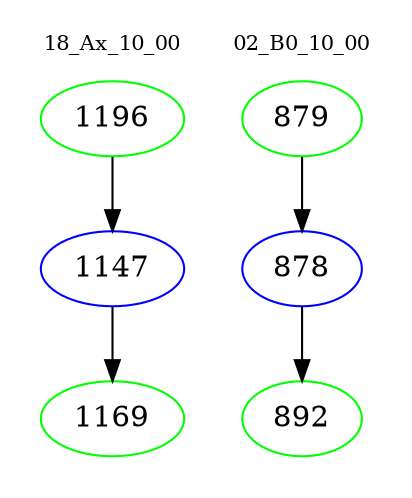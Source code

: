 digraph{
subgraph cluster_0 {
color = white
label = "18_Ax_10_00";
fontsize=10;
T0_1196 [label="1196", color="green"]
T0_1196 -> T0_1147 [color="black"]
T0_1147 [label="1147", color="blue"]
T0_1147 -> T0_1169 [color="black"]
T0_1169 [label="1169", color="green"]
}
subgraph cluster_1 {
color = white
label = "02_B0_10_00";
fontsize=10;
T1_879 [label="879", color="green"]
T1_879 -> T1_878 [color="black"]
T1_878 [label="878", color="blue"]
T1_878 -> T1_892 [color="black"]
T1_892 [label="892", color="green"]
}
}
